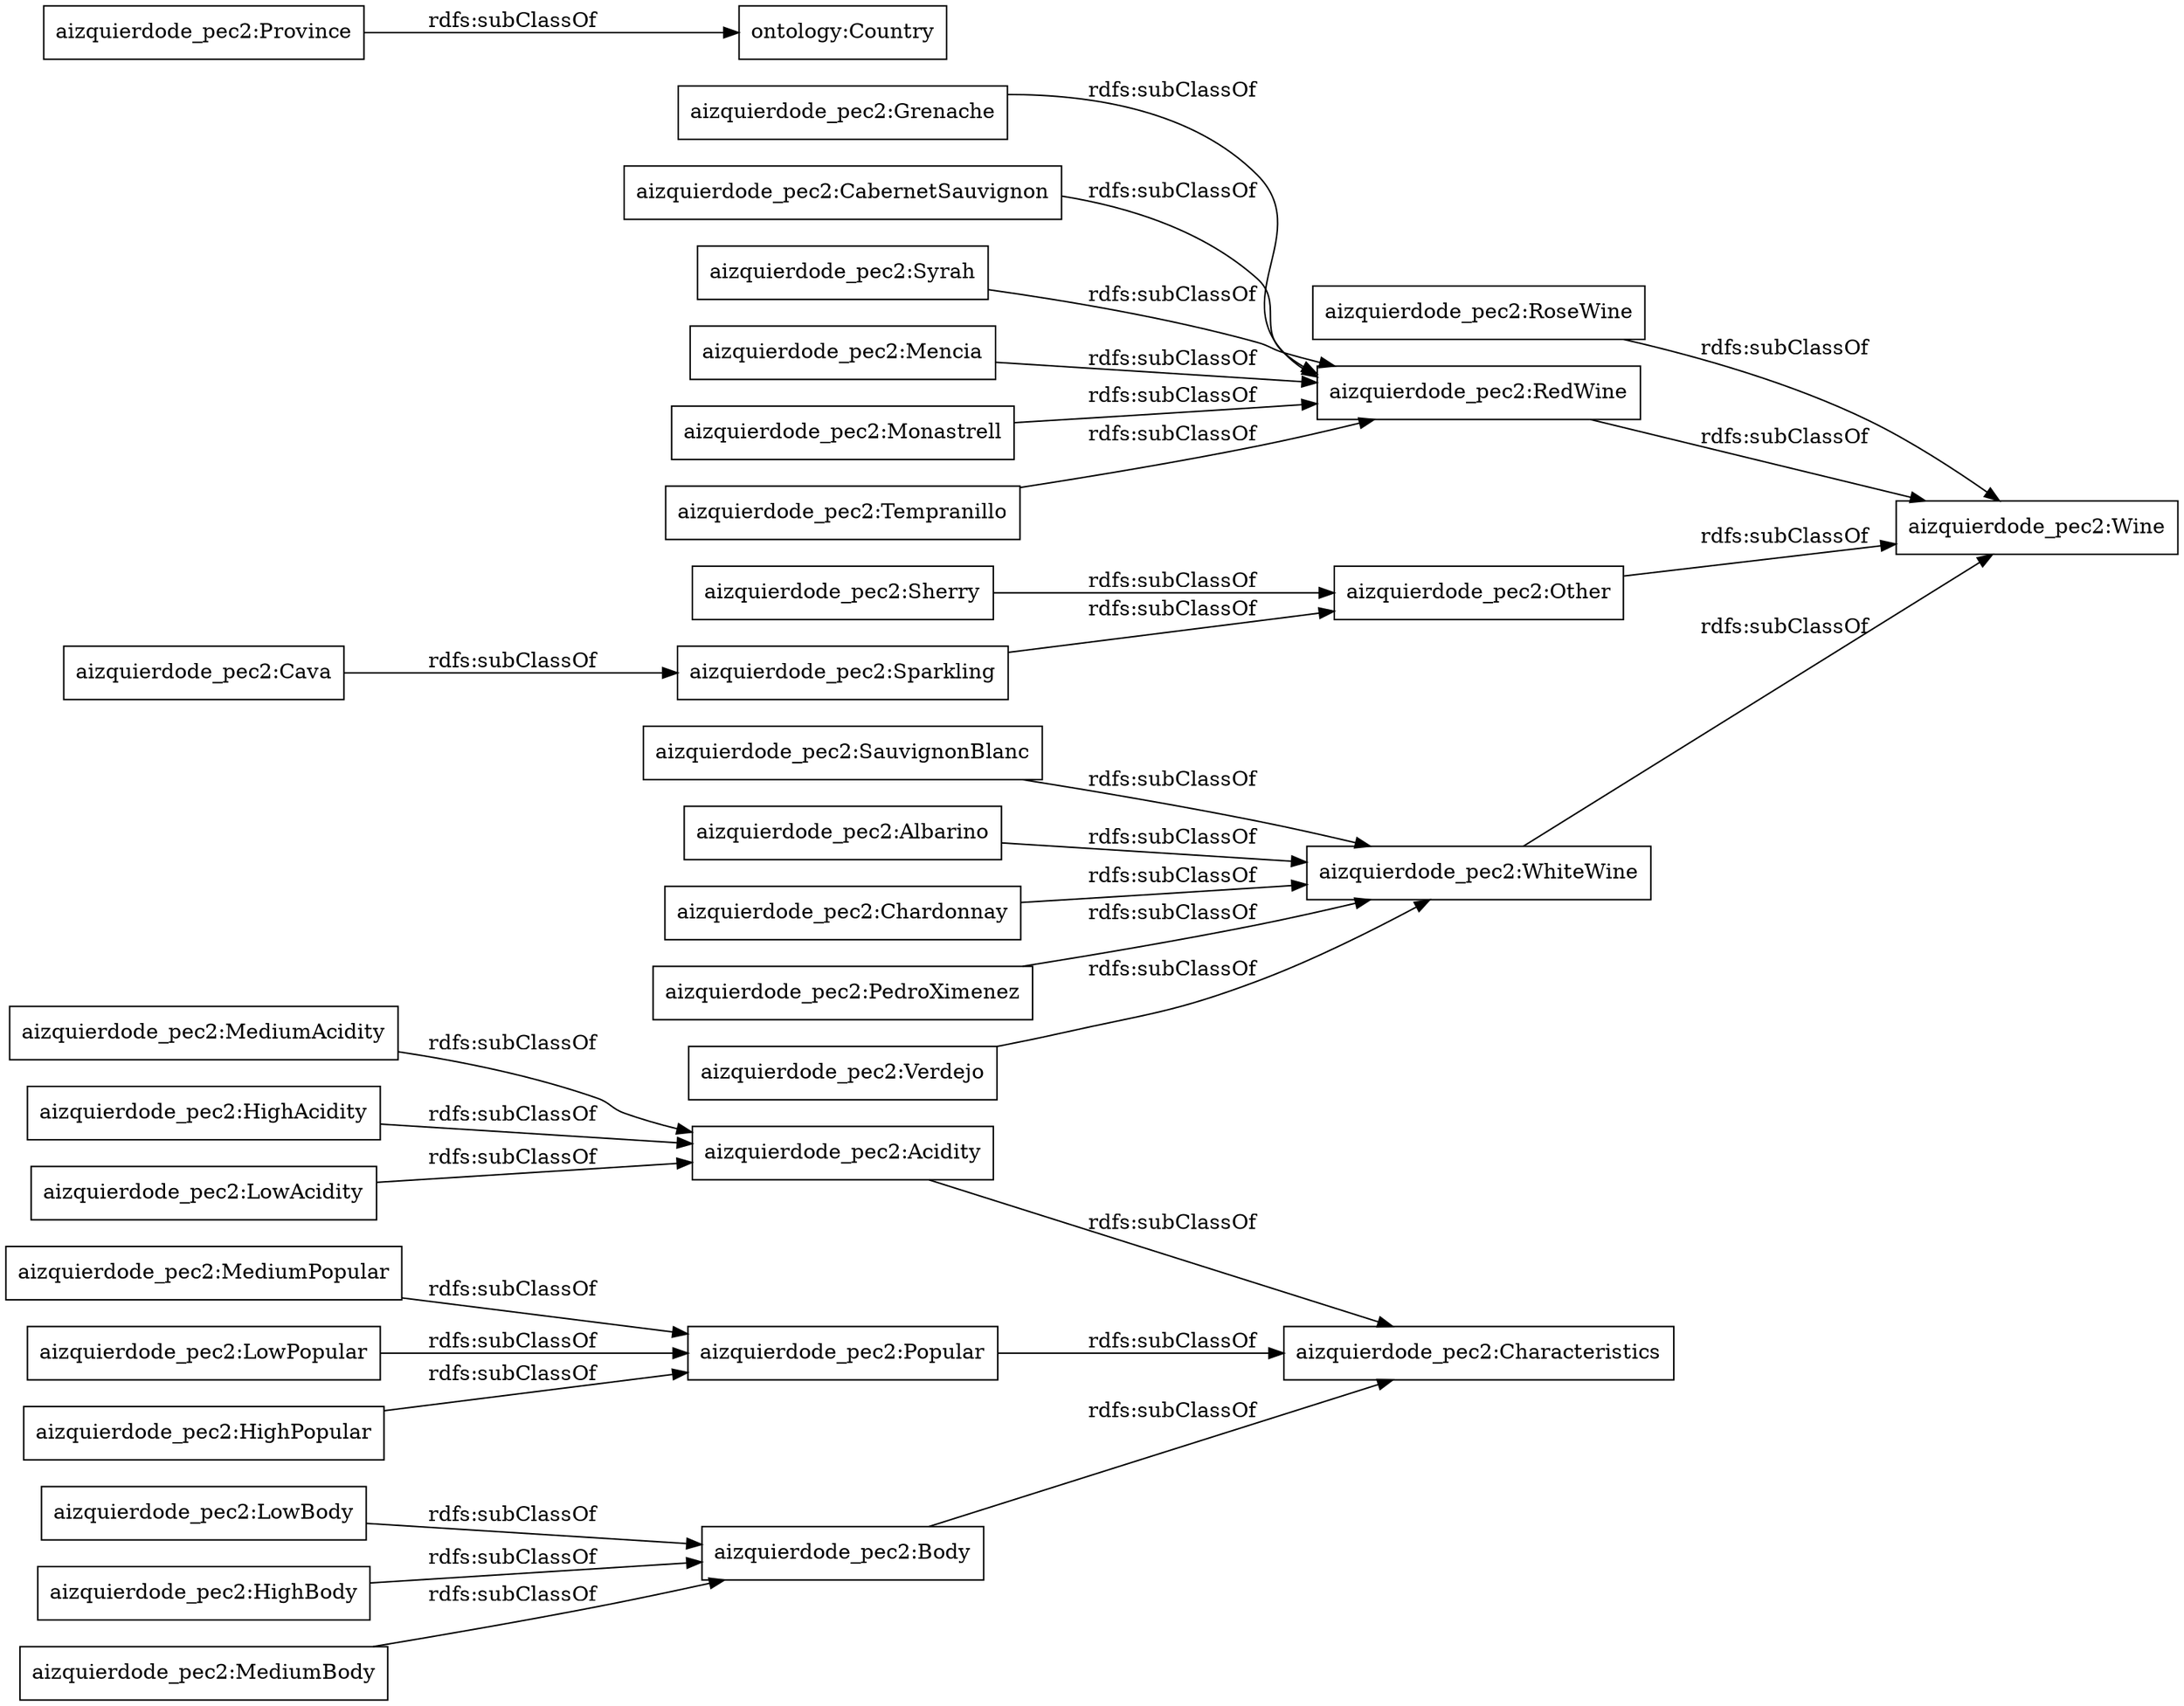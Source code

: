 digraph ar2dtool_diagram { 
rankdir=LR;
size="1000"
node [shape = rectangle, color="black"]; "aizquierdode_pec2:LowBody" "aizquierdode_pec2:HighBody" "aizquierdode_pec2:RoseWine" "aizquierdode_pec2:Grenache" "aizquierdode_pec2:MediumBody" "aizquierdode_pec2:SauvignonBlanc" "aizquierdode_pec2:Characteristics" "aizquierdode_pec2:Acidity" "aizquierdode_pec2:MediumAcidity" "aizquierdode_pec2:RedWine" "ontology:Country" "aizquierdode_pec2:CabernetSauvignon" "aizquierdode_pec2:Other" "aizquierdode_pec2:Wine" "aizquierdode_pec2:Syrah" "aizquierdode_pec2:MediumPopular" "aizquierdode_pec2:Sherry" "aizquierdode_pec2:Albarino" "aizquierdode_pec2:Province" "aizquierdode_pec2:Chardonnay" "aizquierdode_pec2:PedroXimenez" "aizquierdode_pec2:LowPopular" "aizquierdode_pec2:Body" "aizquierdode_pec2:WhiteWine" "aizquierdode_pec2:Mencia" "aizquierdode_pec2:Popular" "aizquierdode_pec2:HighPopular" "aizquierdode_pec2:HighAcidity" "aizquierdode_pec2:Cava" "aizquierdode_pec2:LowAcidity" "aizquierdode_pec2:Verdejo" "aizquierdode_pec2:Sparkling" "aizquierdode_pec2:Monastrell" "aizquierdode_pec2:Tempranillo" ; /*classes style*/
	"aizquierdode_pec2:HighPopular" -> "aizquierdode_pec2:Popular" [ label = "rdfs:subClassOf" ];
	"aizquierdode_pec2:Mencia" -> "aizquierdode_pec2:RedWine" [ label = "rdfs:subClassOf" ];
	"aizquierdode_pec2:LowPopular" -> "aizquierdode_pec2:Popular" [ label = "rdfs:subClassOf" ];
	"aizquierdode_pec2:WhiteWine" -> "aizquierdode_pec2:Wine" [ label = "rdfs:subClassOf" ];
	"aizquierdode_pec2:Popular" -> "aizquierdode_pec2:Characteristics" [ label = "rdfs:subClassOf" ];
	"aizquierdode_pec2:Province" -> "ontology:Country" [ label = "rdfs:subClassOf" ];
	"aizquierdode_pec2:CabernetSauvignon" -> "aizquierdode_pec2:RedWine" [ label = "rdfs:subClassOf" ];
	"aizquierdode_pec2:Tempranillo" -> "aizquierdode_pec2:RedWine" [ label = "rdfs:subClassOf" ];
	"aizquierdode_pec2:Other" -> "aizquierdode_pec2:Wine" [ label = "rdfs:subClassOf" ];
	"aizquierdode_pec2:MediumBody" -> "aizquierdode_pec2:Body" [ label = "rdfs:subClassOf" ];
	"aizquierdode_pec2:Verdejo" -> "aizquierdode_pec2:WhiteWine" [ label = "rdfs:subClassOf" ];
	"aizquierdode_pec2:HighAcidity" -> "aizquierdode_pec2:Acidity" [ label = "rdfs:subClassOf" ];
	"aizquierdode_pec2:LowAcidity" -> "aizquierdode_pec2:Acidity" [ label = "rdfs:subClassOf" ];
	"aizquierdode_pec2:Acidity" -> "aizquierdode_pec2:Characteristics" [ label = "rdfs:subClassOf" ];
	"aizquierdode_pec2:MediumPopular" -> "aizquierdode_pec2:Popular" [ label = "rdfs:subClassOf" ];
	"aizquierdode_pec2:Cava" -> "aizquierdode_pec2:Sparkling" [ label = "rdfs:subClassOf" ];
	"aizquierdode_pec2:PedroXimenez" -> "aizquierdode_pec2:WhiteWine" [ label = "rdfs:subClassOf" ];
	"aizquierdode_pec2:LowBody" -> "aizquierdode_pec2:Body" [ label = "rdfs:subClassOf" ];
	"aizquierdode_pec2:RoseWine" -> "aizquierdode_pec2:Wine" [ label = "rdfs:subClassOf" ];
	"aizquierdode_pec2:Sparkling" -> "aizquierdode_pec2:Other" [ label = "rdfs:subClassOf" ];
	"aizquierdode_pec2:Monastrell" -> "aizquierdode_pec2:RedWine" [ label = "rdfs:subClassOf" ];
	"aizquierdode_pec2:Chardonnay" -> "aizquierdode_pec2:WhiteWine" [ label = "rdfs:subClassOf" ];
	"aizquierdode_pec2:RedWine" -> "aizquierdode_pec2:Wine" [ label = "rdfs:subClassOf" ];
	"aizquierdode_pec2:Body" -> "aizquierdode_pec2:Characteristics" [ label = "rdfs:subClassOf" ];
	"aizquierdode_pec2:MediumAcidity" -> "aizquierdode_pec2:Acidity" [ label = "rdfs:subClassOf" ];
	"aizquierdode_pec2:HighBody" -> "aizquierdode_pec2:Body" [ label = "rdfs:subClassOf" ];
	"aizquierdode_pec2:Albarino" -> "aizquierdode_pec2:WhiteWine" [ label = "rdfs:subClassOf" ];
	"aizquierdode_pec2:Sherry" -> "aizquierdode_pec2:Other" [ label = "rdfs:subClassOf" ];
	"aizquierdode_pec2:SauvignonBlanc" -> "aizquierdode_pec2:WhiteWine" [ label = "rdfs:subClassOf" ];
	"aizquierdode_pec2:Grenache" -> "aizquierdode_pec2:RedWine" [ label = "rdfs:subClassOf" ];
	"aizquierdode_pec2:Syrah" -> "aizquierdode_pec2:RedWine" [ label = "rdfs:subClassOf" ];

}
